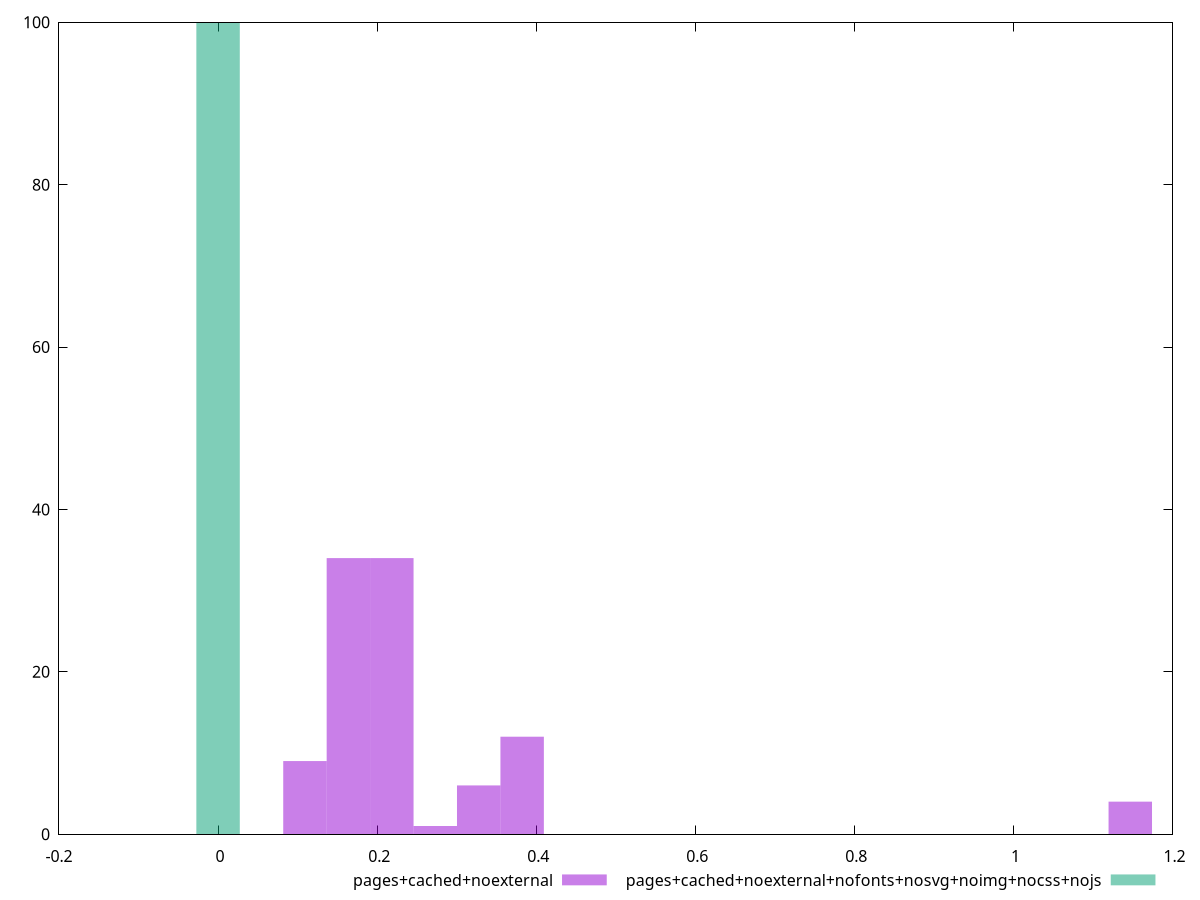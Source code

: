 $_pagesCachedNoexternal <<EOF
1.1469234486850495 4
0.21846160927334277 34
0.16384620695500707 34
0.32769241391001414 6
0.10923080463667138 9
0.38230781622834986 12
0.27307701159167846 1
EOF
$_pagesCachedNoexternalNofontsNosvgNoimgNocssNojs <<EOF
0 100
EOF
set key outside below
set terminal pngcairo
set output "report_00006_2020-11-02T20-21-41.718Z/cumulative-layout-shift/cumulative-layout-shift_pages+cached+noexternal_pages+cached+noexternal+nofonts+nosvg+noimg+nocss+nojs+hist.png"
set boxwidth 0.05461540231833569
set style fill transparent solid 0.5 noborder
set yrange [0:100]
plot $_pagesCachedNoexternal title "pages+cached+noexternal" with boxes ,$_pagesCachedNoexternalNofontsNosvgNoimgNocssNojs title "pages+cached+noexternal+nofonts+nosvg+noimg+nocss+nojs" with boxes ,